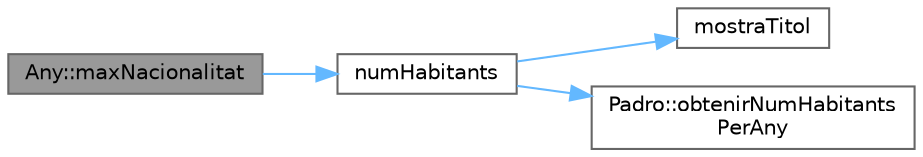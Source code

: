 digraph "Any::maxNacionalitat"
{
 // LATEX_PDF_SIZE
  bgcolor="transparent";
  edge [fontname=Helvetica,fontsize=10,labelfontname=Helvetica,labelfontsize=10];
  node [fontname=Helvetica,fontsize=10,shape=box,height=0.2,width=0.4];
  rankdir="LR";
  Node1 [id="Node000001",label="Any::maxNacionalitat",height=0.2,width=0.4,color="gray40", fillcolor="grey60", style="filled", fontcolor="black",tooltip="Obtiene el distrito con la mayor concentración de una nacionalidad."];
  Node1 -> Node2 [id="edge4_Node000001_Node000002",color="steelblue1",style="solid",tooltip=" "];
  Node2 [id="Node000002",label="numHabitants",height=0.2,width=0.4,color="grey40", fillcolor="white", style="filled",URL="$main_8cpp.html#a89fb7d343810cf36ac51a28ad9a52577",tooltip="Obtiene el número de habitantes por año y muestra el promedio."];
  Node2 -> Node3 [id="edge5_Node000002_Node000003",color="steelblue1",style="solid",tooltip=" "];
  Node3 [id="Node000003",label="mostraTitol",height=0.2,width=0.4,color="grey40", fillcolor="white", style="filled",URL="$main_8cpp.html#a420b8957ed42067e3039759a0d0130c4",tooltip="Muestra el título de una sección con un formato especial."];
  Node2 -> Node4 [id="edge6_Node000002_Node000004",color="steelblue1",style="solid",tooltip=" "];
  Node4 [id="Node000004",label="Padro::obtenirNumHabitants\lPerAny",height=0.2,width=0.4,color="grey40", fillcolor="white", style="filled",URL="$class_padro.html#a59658d3507d7bd123aecc71b146256f0",tooltip="Obtiene el número total de habitantes por año."];
}
